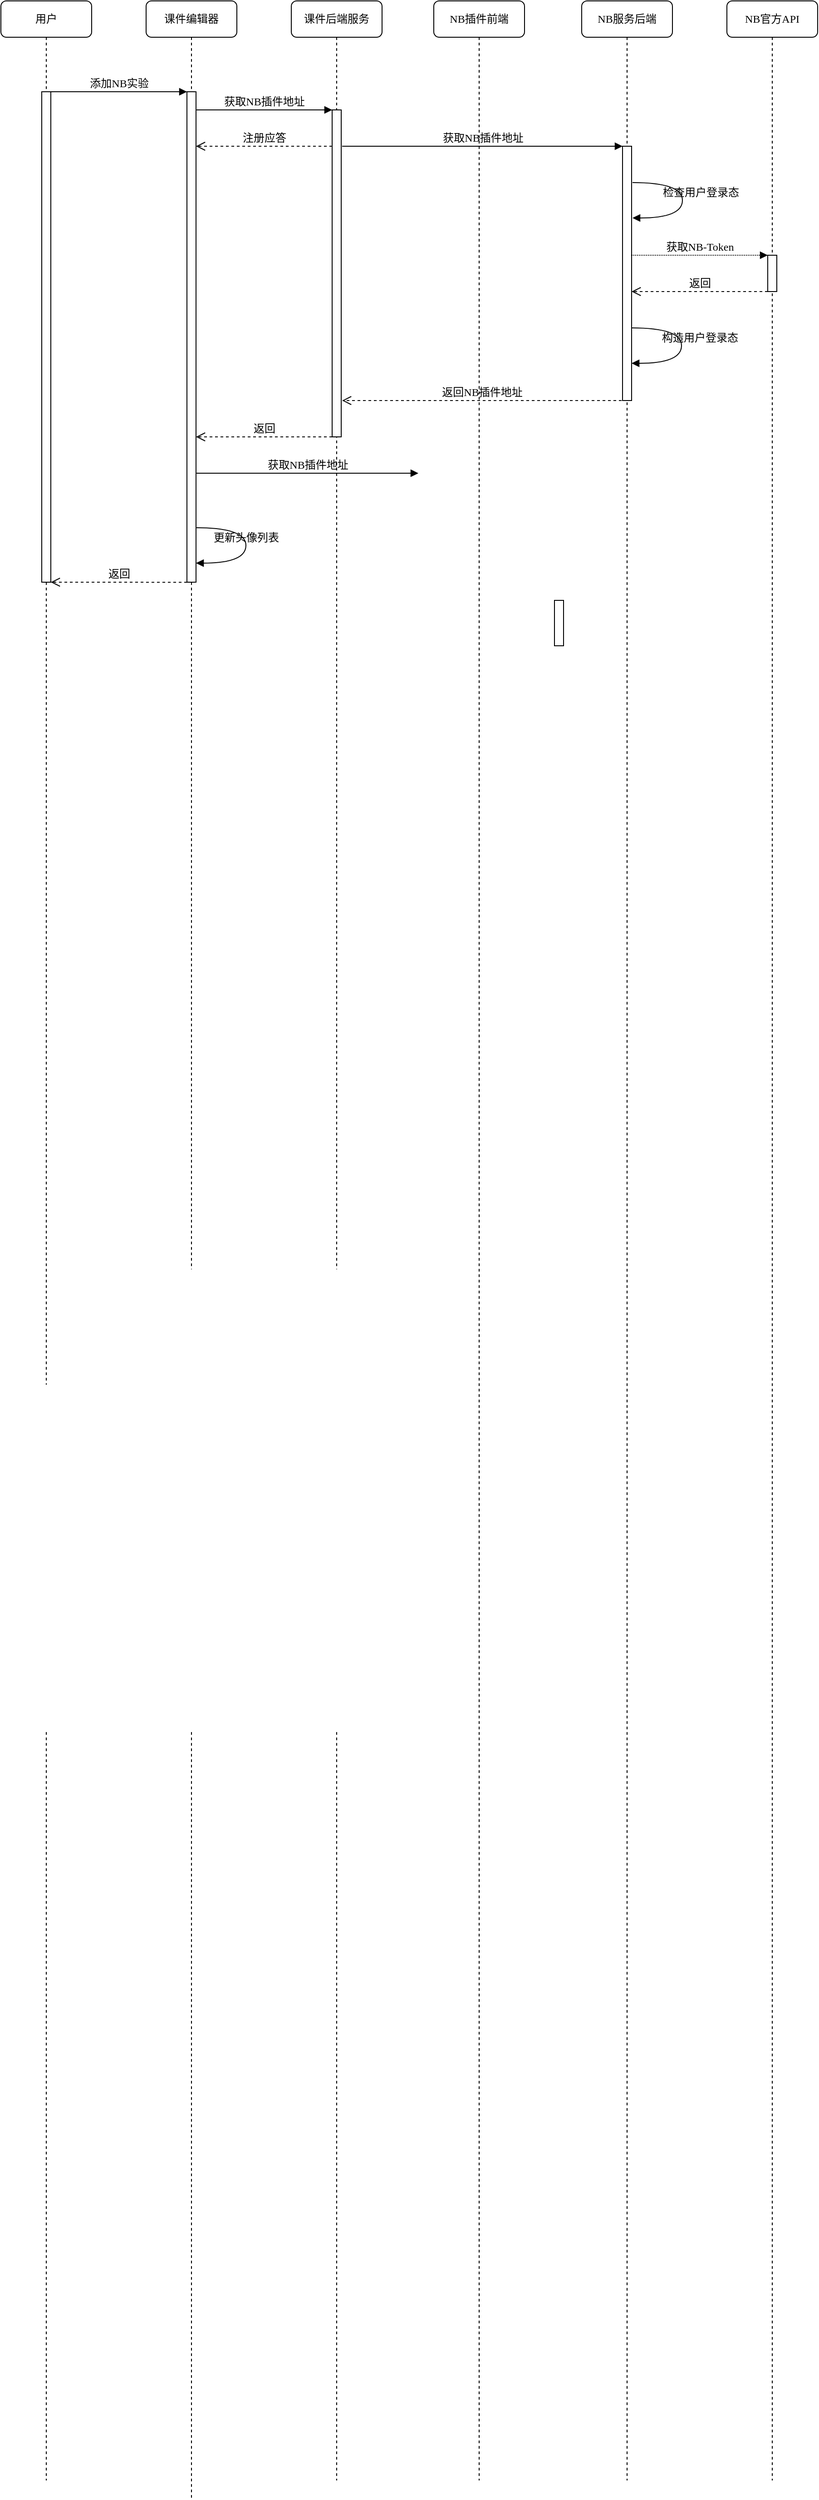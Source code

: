 <mxfile version="24.7.7">
  <diagram name="Page-1" id="74e2e168-ea6b-b213-b513-2b3c1d86103e">
    <mxGraphModel dx="724" dy="428" grid="1" gridSize="10" guides="1" tooltips="1" connect="1" arrows="1" fold="1" page="1" pageScale="1" pageWidth="1100" pageHeight="850" background="none" math="0" shadow="0">
      <root>
        <mxCell id="0" />
        <mxCell id="1" parent="0" />
        <mxCell id="e6wSoJGut-9T4A9awZxF-3" value="课件编辑器" style="shape=umlLifeline;perimeter=lifelinePerimeter;whiteSpace=wrap;html=1;container=1;collapsible=0;recursiveResize=0;outlineConnect=0;rounded=1;shadow=0;comic=0;labelBackgroundColor=none;strokeWidth=1;fontFamily=Verdana;fontSize=12;align=center;" vertex="1" parent="1">
          <mxGeometry x="240" y="80" width="100" height="2750" as="geometry" />
        </mxCell>
        <mxCell id="e6wSoJGut-9T4A9awZxF-4" value="" style="html=1;points=[];perimeter=orthogonalPerimeter;rounded=0;shadow=0;comic=0;labelBackgroundColor=none;strokeWidth=1;fontFamily=Verdana;fontSize=12;align=center;" vertex="1" parent="e6wSoJGut-9T4A9awZxF-3">
          <mxGeometry x="45" y="100" width="10" height="540" as="geometry" />
        </mxCell>
        <mxCell id="e6wSoJGut-9T4A9awZxF-5" value="返回" style="html=1;verticalAlign=bottom;endArrow=open;dashed=1;endSize=8;labelBackgroundColor=none;fontFamily=Verdana;fontSize=12;edgeStyle=elbowEdgeStyle;elbow=vertical;" edge="1" parent="e6wSoJGut-9T4A9awZxF-3">
          <mxGeometry relative="1" as="geometry">
            <mxPoint x="-105" y="640.09" as="targetPoint" />
            <Array as="points" />
            <mxPoint x="45" y="640.09" as="sourcePoint" />
            <mxPoint as="offset" />
          </mxGeometry>
        </mxCell>
        <mxCell id="e6wSoJGut-9T4A9awZxF-6" value="更新头像列表" style="html=1;verticalAlign=bottom;endArrow=block;labelBackgroundColor=none;fontFamily=Verdana;fontSize=12;elbow=vertical;edgeStyle=orthogonalEdgeStyle;curved=1;exitX=1.038;exitY=0.345;exitPerimeter=0;entryX=1.027;entryY=0.831;entryDx=0;entryDy=0;entryPerimeter=0;" edge="1" parent="e6wSoJGut-9T4A9awZxF-3">
          <mxGeometry x="0.009" relative="1" as="geometry">
            <mxPoint x="55" y="580" as="sourcePoint" />
            <mxPoint x="55" y="619" as="targetPoint" />
            <Array as="points">
              <mxPoint x="110" y="580" />
              <mxPoint x="110" y="619" />
            </Array>
            <mxPoint as="offset" />
          </mxGeometry>
        </mxCell>
        <mxCell id="e6wSoJGut-9T4A9awZxF-61" value="课件后端服务" style="shape=umlLifeline;perimeter=lifelinePerimeter;whiteSpace=wrap;html=1;container=1;collapsible=0;recursiveResize=0;outlineConnect=0;rounded=1;shadow=0;comic=0;labelBackgroundColor=none;strokeWidth=1;fontFamily=Verdana;fontSize=12;align=center;" vertex="1" parent="1">
          <mxGeometry x="400" y="80" width="100" height="2730" as="geometry" />
        </mxCell>
        <mxCell id="e6wSoJGut-9T4A9awZxF-62" value="" style="html=1;points=[];perimeter=orthogonalPerimeter;rounded=0;shadow=0;comic=0;labelBackgroundColor=none;strokeWidth=1;fontFamily=Verdana;fontSize=12;align=center;" vertex="1" parent="e6wSoJGut-9T4A9awZxF-61">
          <mxGeometry x="45" y="120" width="10" height="360" as="geometry" />
        </mxCell>
        <mxCell id="e6wSoJGut-9T4A9awZxF-63" value="注册应答" style="html=1;verticalAlign=bottom;endArrow=open;dashed=1;endSize=8;labelBackgroundColor=none;fontFamily=Verdana;fontSize=12;edgeStyle=elbowEdgeStyle;elbow=vertical;" edge="1" parent="e6wSoJGut-9T4A9awZxF-61">
          <mxGeometry relative="1" as="geometry">
            <mxPoint x="-105" y="160" as="targetPoint" />
            <Array as="points" />
            <mxPoint x="45" y="160" as="sourcePoint" />
          </mxGeometry>
        </mxCell>
        <mxCell id="e6wSoJGut-9T4A9awZxF-111" value="获取NB插件地址" style="html=1;verticalAlign=bottom;endArrow=block;labelBackgroundColor=none;fontFamily=Verdana;fontSize=12;edgeStyle=elbowEdgeStyle;elbow=vertical;" edge="1" parent="e6wSoJGut-9T4A9awZxF-61">
          <mxGeometry relative="1" as="geometry">
            <mxPoint x="-105" y="520" as="sourcePoint" />
            <mxPoint x="140" y="520" as="targetPoint" />
          </mxGeometry>
        </mxCell>
        <mxCell id="e6wSoJGut-9T4A9awZxF-72" value="NB插件前端" style="shape=umlLifeline;perimeter=lifelinePerimeter;whiteSpace=wrap;html=1;container=1;collapsible=0;recursiveResize=0;outlineConnect=0;rounded=1;shadow=0;comic=0;labelBackgroundColor=none;strokeWidth=1;fontFamily=Verdana;fontSize=12;align=center;" vertex="1" parent="1">
          <mxGeometry x="557" y="80" width="100" height="2730" as="geometry" />
        </mxCell>
        <mxCell id="e6wSoJGut-9T4A9awZxF-64" value="获取NB插件地址" style="html=1;verticalAlign=bottom;endArrow=block;labelBackgroundColor=none;fontFamily=Verdana;fontSize=12;edgeStyle=elbowEdgeStyle;elbow=vertical;" edge="1" parent="e6wSoJGut-9T4A9awZxF-72">
          <mxGeometry x="0.002" relative="1" as="geometry">
            <mxPoint x="-101" y="160" as="sourcePoint" />
            <mxPoint x="208" y="160" as="targetPoint" />
            <mxPoint as="offset" />
          </mxGeometry>
        </mxCell>
        <mxCell id="e6wSoJGut-9T4A9awZxF-81" value="用户" style="shape=umlLifeline;perimeter=lifelinePerimeter;whiteSpace=wrap;html=1;container=1;collapsible=0;recursiveResize=0;outlineConnect=0;rounded=1;shadow=0;comic=0;labelBackgroundColor=none;strokeWidth=1;fontFamily=Verdana;fontSize=12;align=center;" vertex="1" parent="1">
          <mxGeometry x="80" y="80" width="100" height="2730" as="geometry" />
        </mxCell>
        <mxCell id="e6wSoJGut-9T4A9awZxF-82" value="" style="html=1;points=[];perimeter=orthogonalPerimeter;rounded=0;shadow=0;comic=0;labelBackgroundColor=none;strokeWidth=1;fontFamily=Verdana;fontSize=12;align=center;" vertex="1" parent="e6wSoJGut-9T4A9awZxF-81">
          <mxGeometry x="45" y="100" width="10" height="540" as="geometry" />
        </mxCell>
        <mxCell id="e6wSoJGut-9T4A9awZxF-86" value="添加NB实验" style="html=1;verticalAlign=bottom;endArrow=block;entryX=0;entryY=0;labelBackgroundColor=none;fontFamily=Verdana;fontSize=12;edgeStyle=elbowEdgeStyle;elbow=vertical;" edge="1" parent="1" source="e6wSoJGut-9T4A9awZxF-82" target="e6wSoJGut-9T4A9awZxF-4">
          <mxGeometry relative="1" as="geometry">
            <mxPoint x="220" y="190" as="sourcePoint" />
          </mxGeometry>
        </mxCell>
        <mxCell id="e6wSoJGut-9T4A9awZxF-87" value="获取NB插件地址" style="html=1;verticalAlign=bottom;endArrow=block;entryX=0;entryY=0;labelBackgroundColor=none;fontFamily=Verdana;fontSize=12;edgeStyle=elbowEdgeStyle;elbow=vertical;" edge="1" parent="1" source="e6wSoJGut-9T4A9awZxF-4" target="e6wSoJGut-9T4A9awZxF-62">
          <mxGeometry relative="1" as="geometry">
            <mxPoint x="370" y="200" as="sourcePoint" />
          </mxGeometry>
        </mxCell>
        <mxCell id="e6wSoJGut-9T4A9awZxF-88" value="NB服务后端" style="shape=umlLifeline;perimeter=lifelinePerimeter;whiteSpace=wrap;html=1;container=1;collapsible=0;recursiveResize=0;outlineConnect=0;rounded=1;shadow=0;comic=0;labelBackgroundColor=none;strokeWidth=1;fontFamily=Verdana;fontSize=12;align=center;" vertex="1" parent="1">
          <mxGeometry x="720" y="80" width="100" height="2730" as="geometry" />
        </mxCell>
        <mxCell id="e6wSoJGut-9T4A9awZxF-93" value="" style="html=1;points=[];perimeter=orthogonalPerimeter;rounded=0;shadow=0;comic=0;labelBackgroundColor=none;strokeWidth=1;fontFamily=Verdana;fontSize=12;align=center;" vertex="1" parent="e6wSoJGut-9T4A9awZxF-88">
          <mxGeometry x="45" y="160" width="10" height="280" as="geometry" />
        </mxCell>
        <mxCell id="e6wSoJGut-9T4A9awZxF-94" value="NB官方API" style="shape=umlLifeline;perimeter=lifelinePerimeter;whiteSpace=wrap;html=1;container=1;collapsible=0;recursiveResize=0;outlineConnect=0;rounded=1;shadow=0;comic=0;labelBackgroundColor=none;strokeWidth=1;fontFamily=Verdana;fontSize=12;align=center;" vertex="1" parent="1">
          <mxGeometry x="880" y="80" width="100" height="2730" as="geometry" />
        </mxCell>
        <mxCell id="e6wSoJGut-9T4A9awZxF-107" value="" style="html=1;points=[];perimeter=orthogonalPerimeter;rounded=0;shadow=0;comic=0;labelBackgroundColor=none;strokeWidth=1;fontFamily=Verdana;fontSize=12;align=center;" vertex="1" parent="e6wSoJGut-9T4A9awZxF-94">
          <mxGeometry x="45" y="280" width="10" height="40" as="geometry" />
        </mxCell>
        <mxCell id="e6wSoJGut-9T4A9awZxF-95" value="返回" style="html=1;verticalAlign=bottom;endArrow=open;dashed=1;endSize=8;labelBackgroundColor=none;fontFamily=Verdana;fontSize=12;edgeStyle=elbowEdgeStyle;elbow=vertical;" edge="1" parent="1">
          <mxGeometry x="-0.003" relative="1" as="geometry">
            <mxPoint x="295" y="560" as="targetPoint" />
            <Array as="points" />
            <mxPoint x="445" y="560" as="sourcePoint" />
            <mxPoint as="offset" />
          </mxGeometry>
        </mxCell>
        <mxCell id="e6wSoJGut-9T4A9awZxF-106" value="检查用户登录态" style="html=1;verticalAlign=bottom;endArrow=block;labelBackgroundColor=none;fontFamily=Verdana;fontSize=12;elbow=vertical;edgeStyle=orthogonalEdgeStyle;curved=1;exitX=1.038;exitY=0.345;exitPerimeter=0;entryX=1.027;entryY=0.831;entryDx=0;entryDy=0;entryPerimeter=0;" edge="1" parent="1">
          <mxGeometry x="0.007" y="20" relative="1" as="geometry">
            <mxPoint x="776" y="280" as="sourcePoint" />
            <mxPoint x="776" y="319" as="targetPoint" />
            <Array as="points">
              <mxPoint x="831" y="280" />
              <mxPoint x="831" y="319" />
            </Array>
            <mxPoint as="offset" />
          </mxGeometry>
        </mxCell>
        <mxCell id="e6wSoJGut-9T4A9awZxF-108" value="获取NB-Token" style="html=1;verticalAlign=bottom;endArrow=block;labelBackgroundColor=none;fontFamily=Verdana;fontSize=12;edgeStyle=elbowEdgeStyle;elbow=vertical;dashed=1;dashPattern=1 1;" edge="1" parent="1">
          <mxGeometry x="-0.002" relative="1" as="geometry">
            <mxPoint x="775" y="360" as="sourcePoint" />
            <Array as="points">
              <mxPoint x="830" y="360" />
              <mxPoint x="840" y="420" />
              <mxPoint x="880" y="430" />
              <mxPoint x="860" y="390" />
              <mxPoint x="780" y="280" />
            </Array>
            <mxPoint x="925" y="360" as="targetPoint" />
            <mxPoint as="offset" />
          </mxGeometry>
        </mxCell>
        <mxCell id="e6wSoJGut-9T4A9awZxF-109" value="返回" style="html=1;verticalAlign=bottom;endArrow=open;dashed=1;endSize=8;labelBackgroundColor=none;fontFamily=Verdana;fontSize=12;edgeStyle=elbowEdgeStyle;elbow=vertical;" edge="1" parent="1">
          <mxGeometry x="0.003" relative="1" as="geometry">
            <mxPoint x="775" y="400.0" as="targetPoint" />
            <Array as="points" />
            <mxPoint x="925" y="400.0" as="sourcePoint" />
            <mxPoint as="offset" />
          </mxGeometry>
        </mxCell>
        <mxCell id="e6wSoJGut-9T4A9awZxF-110" value="构造用户登录态" style="html=1;verticalAlign=bottom;endArrow=block;labelBackgroundColor=none;fontFamily=Verdana;fontSize=12;elbow=vertical;edgeStyle=orthogonalEdgeStyle;curved=1;exitX=1.038;exitY=0.345;exitPerimeter=0;entryX=1.027;entryY=0.831;entryDx=0;entryDy=0;entryPerimeter=0;" edge="1" parent="1">
          <mxGeometry x="0.007" y="20" relative="1" as="geometry">
            <mxPoint x="775" y="440" as="sourcePoint" />
            <mxPoint x="775" y="479" as="targetPoint" />
            <Array as="points">
              <mxPoint x="830" y="440" />
              <mxPoint x="830" y="479" />
            </Array>
            <mxPoint as="offset" />
          </mxGeometry>
        </mxCell>
        <mxCell id="e6wSoJGut-9T4A9awZxF-92" value="返回NB插件地址" style="html=1;verticalAlign=bottom;endArrow=open;dashed=1;endSize=8;labelBackgroundColor=none;fontFamily=Verdana;fontSize=12;edgeStyle=elbowEdgeStyle;elbow=vertical;" edge="1" parent="1">
          <mxGeometry x="0.003" relative="1" as="geometry">
            <mxPoint x="456" y="520" as="targetPoint" />
            <Array as="points" />
            <mxPoint x="764" y="520" as="sourcePoint" />
            <mxPoint as="offset" />
          </mxGeometry>
        </mxCell>
        <mxCell id="e6wSoJGut-9T4A9awZxF-112" value="" style="html=1;points=[];perimeter=orthogonalPerimeter;rounded=0;shadow=0;comic=0;labelBackgroundColor=none;strokeWidth=1;fontFamily=Verdana;fontSize=12;align=center;" vertex="1" parent="1">
          <mxGeometry x="690" y="740" width="10" height="50" as="geometry" />
        </mxCell>
      </root>
    </mxGraphModel>
  </diagram>
</mxfile>

